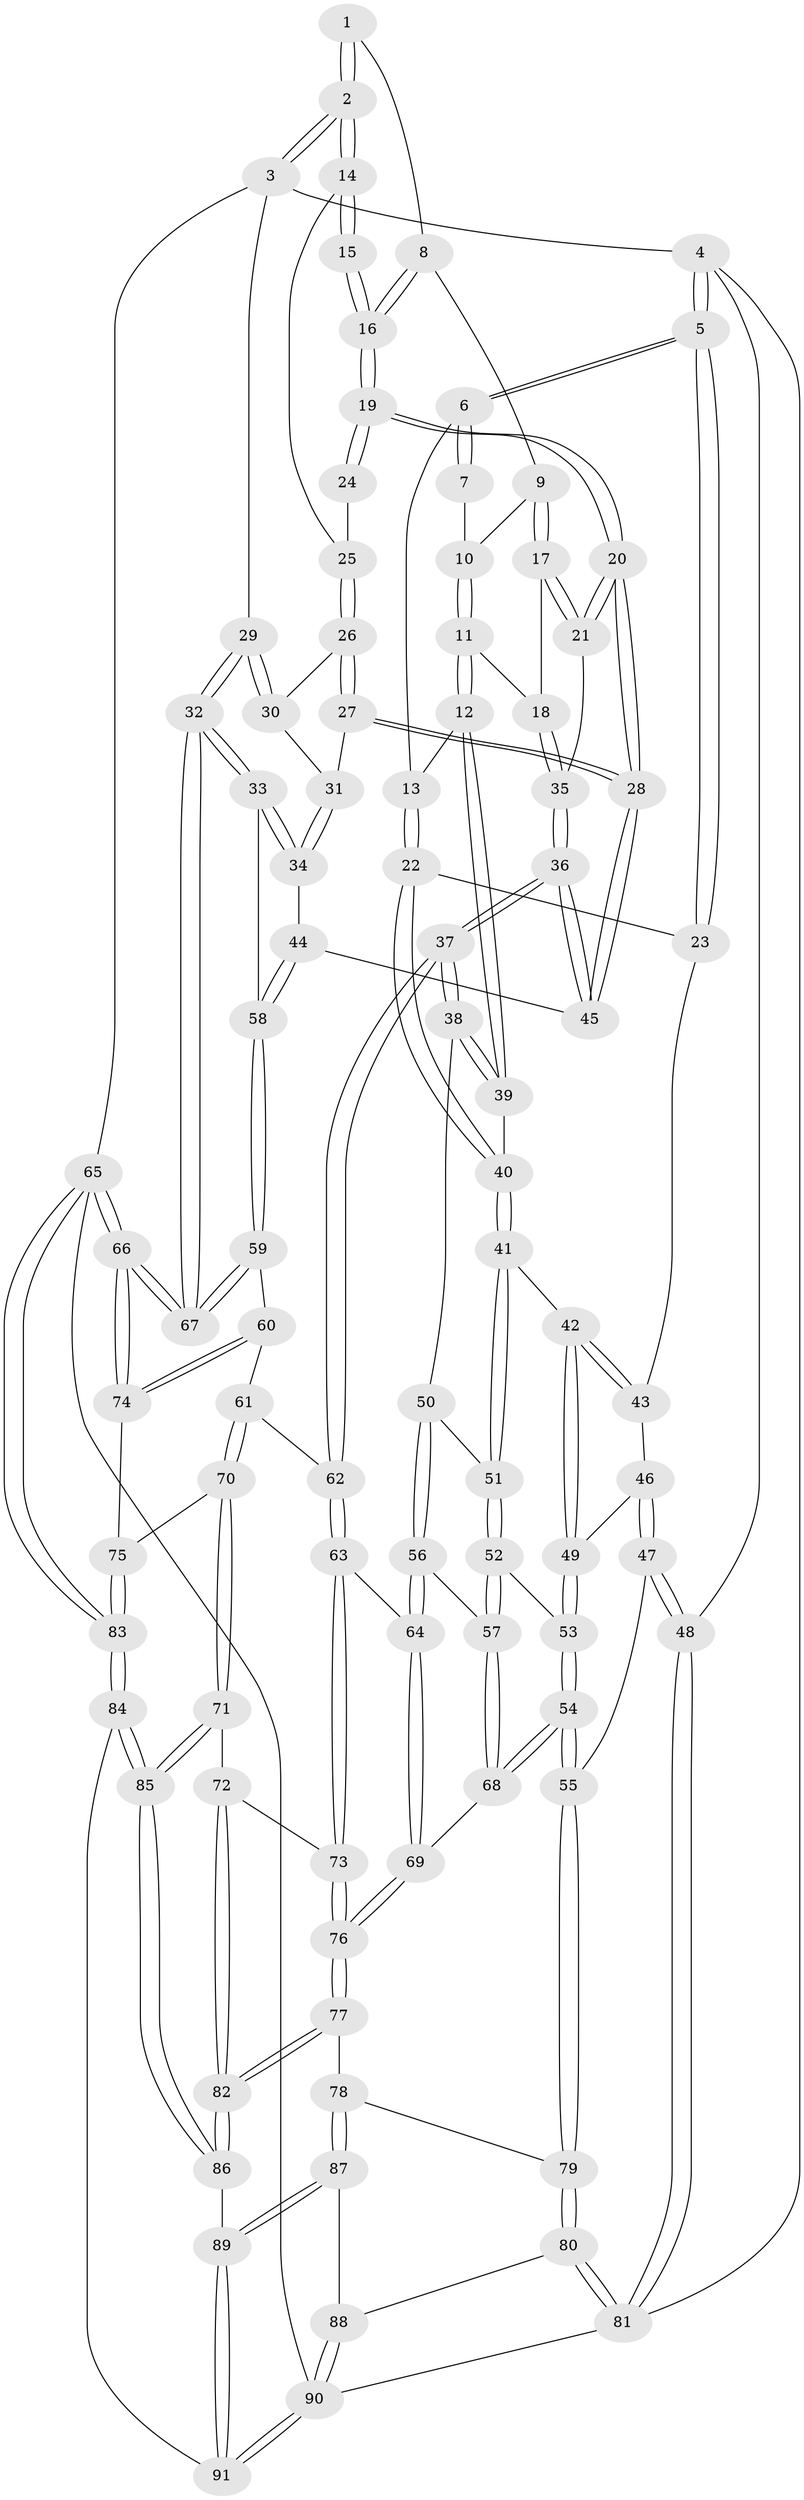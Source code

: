 // Generated by graph-tools (version 1.1) at 2025/02/03/09/25 05:02:05]
// undirected, 91 vertices, 224 edges
graph export_dot {
graph [start="1"]
  node [color=gray90,style=filled];
  1 [pos="+0.704267943898223+0"];
  2 [pos="+1+0"];
  3 [pos="+1+0"];
  4 [pos="+0+0"];
  5 [pos="+0+0"];
  6 [pos="+0.1849571644027176+0"];
  7 [pos="+0.38177824144152117+0"];
  8 [pos="+0.6984880993457724+0"];
  9 [pos="+0.6250113243235015+0.04870538252923447"];
  10 [pos="+0.4963961766985221+0.044751990591912066"];
  11 [pos="+0.49915486428638806+0.15911307797899568"];
  12 [pos="+0.4982485660990763+0.15944641091026007"];
  13 [pos="+0.3252112915427139+0.02124047889241506"];
  14 [pos="+1+0"];
  15 [pos="+0.8238059366833104+0.06182760845654252"];
  16 [pos="+0.7525968455812019+0.06678202424421513"];
  17 [pos="+0.605535937212844+0.09678888637982527"];
  18 [pos="+0.5205526611304274+0.16228480458220376"];
  19 [pos="+0.7759494218371261+0.20723958368572"];
  20 [pos="+0.7735608439203063+0.21969825608030452"];
  21 [pos="+0.7091420635750828+0.20250219581316764"];
  22 [pos="+0.34765811270801233+0.20115387273184038"];
  23 [pos="+0.15496867994343325+0.14270481075273891"];
  24 [pos="+0.9122536007009345+0.09409999462539385"];
  25 [pos="+0.9386499266810194+0.08015322730429499"];
  26 [pos="+0.9438394860463974+0.16446180059773954"];
  27 [pos="+0.8967765963680782+0.22515012459048925"];
  28 [pos="+0.7911771656790694+0.26932308968180085"];
  29 [pos="+1+0.18040751071775588"];
  30 [pos="+1+0.20142009446798698"];
  31 [pos="+0.9604380684544488+0.22963675757039756"];
  32 [pos="+1+0.311521822004403"];
  33 [pos="+1+0.31352792070876173"];
  34 [pos="+0.977437569777345+0.28804931881427315"];
  35 [pos="+0.5727053952911108+0.21490281960372115"];
  36 [pos="+0.5790592527610517+0.3881788267289167"];
  37 [pos="+0.5765802170221483+0.3914266375686434"];
  38 [pos="+0.5358449194497041+0.3750459957893668"];
  39 [pos="+0.3951491296895137+0.2525629835622295"];
  40 [pos="+0.38036343149334323+0.25413022623358045"];
  41 [pos="+0.3424402440661542+0.2924221720559614"];
  42 [pos="+0.32319803352032644+0.2925786374279553"];
  43 [pos="+0.19674585638072578+0.26641905453962755"];
  44 [pos="+0.8339387257736468+0.33815002720929005"];
  45 [pos="+0.7911587738318546+0.2717040721778158"];
  46 [pos="+0.17953248520533857+0.2931271592047813"];
  47 [pos="+0+0.5092661038677812"];
  48 [pos="+0+0.5083959018467396"];
  49 [pos="+0.22858688017319542+0.3743970650352439"];
  50 [pos="+0.41415090367438473+0.41482094850143053"];
  51 [pos="+0.34253807190031704+0.3465227146701585"];
  52 [pos="+0.29312052141556993+0.4511765337100081"];
  53 [pos="+0.22855255204809063+0.37464552108504445"];
  54 [pos="+0+0.5235547986968568"];
  55 [pos="+0+0.5215235703741363"];
  56 [pos="+0.388629533746447+0.5180904217838467"];
  57 [pos="+0.2918348528838875+0.4621952915035232"];
  58 [pos="+0.849969667761485+0.3844932859424765"];
  59 [pos="+0.8564505846757509+0.4392174089270296"];
  60 [pos="+0.7827011583683607+0.5518639795479512"];
  61 [pos="+0.6569165629895991+0.5479914391504289"];
  62 [pos="+0.590577441064015+0.5191591957673171"];
  63 [pos="+0.48806607308688427+0.5848513702481921"];
  64 [pos="+0.40251924383772447+0.5369210704144055"];
  65 [pos="+1+1"];
  66 [pos="+1+0.689036442994211"];
  67 [pos="+1+0.5443247863157519"];
  68 [pos="+0.12130209789065342+0.5563745590570887"];
  69 [pos="+0.22942236036832814+0.645122600500383"];
  70 [pos="+0.6506707494726919+0.7652765080000828"];
  71 [pos="+0.600846751069201+0.7999769810345734"];
  72 [pos="+0.5133642914502755+0.7600489526210966"];
  73 [pos="+0.46441261161671665+0.6853260095000037"];
  74 [pos="+0.8636296035954169+0.697527506936444"];
  75 [pos="+0.8232626205562213+0.7615711477575519"];
  76 [pos="+0.2864254821072477+0.7455545835189692"];
  77 [pos="+0.28393355169219175+0.7541969404228787"];
  78 [pos="+0.23661190245177555+0.8170554617661674"];
  79 [pos="+0.13363611080561688+0.8091504383202016"];
  80 [pos="+0.06818017222544537+0.8644451478031996"];
  81 [pos="+0+0.8404313062756823"];
  82 [pos="+0.4258977346979794+0.8917859273398998"];
  83 [pos="+0.8402603016844352+1"];
  84 [pos="+0.7570413157707604+1"];
  85 [pos="+0.6297763203024633+0.9755041087586379"];
  86 [pos="+0.4260425932171061+0.9191078881148579"];
  87 [pos="+0.2399525795910496+0.8823998020566122"];
  88 [pos="+0.1328094225968122+0.9811830642370918"];
  89 [pos="+0.35111800261255516+1"];
  90 [pos="+0.004980218869107093+1"];
  91 [pos="+0.3355731480876237+1"];
  1 -- 2;
  1 -- 2;
  1 -- 8;
  2 -- 3;
  2 -- 3;
  2 -- 14;
  2 -- 14;
  3 -- 4;
  3 -- 29;
  3 -- 65;
  4 -- 5;
  4 -- 5;
  4 -- 48;
  4 -- 81;
  5 -- 6;
  5 -- 6;
  5 -- 23;
  5 -- 23;
  6 -- 7;
  6 -- 7;
  6 -- 13;
  7 -- 10;
  8 -- 9;
  8 -- 16;
  8 -- 16;
  9 -- 10;
  9 -- 17;
  9 -- 17;
  10 -- 11;
  10 -- 11;
  11 -- 12;
  11 -- 12;
  11 -- 18;
  12 -- 13;
  12 -- 39;
  12 -- 39;
  13 -- 22;
  13 -- 22;
  14 -- 15;
  14 -- 15;
  14 -- 25;
  15 -- 16;
  15 -- 16;
  16 -- 19;
  16 -- 19;
  17 -- 18;
  17 -- 21;
  17 -- 21;
  18 -- 35;
  18 -- 35;
  19 -- 20;
  19 -- 20;
  19 -- 24;
  19 -- 24;
  20 -- 21;
  20 -- 21;
  20 -- 28;
  20 -- 28;
  21 -- 35;
  22 -- 23;
  22 -- 40;
  22 -- 40;
  23 -- 43;
  24 -- 25;
  25 -- 26;
  25 -- 26;
  26 -- 27;
  26 -- 27;
  26 -- 30;
  27 -- 28;
  27 -- 28;
  27 -- 31;
  28 -- 45;
  28 -- 45;
  29 -- 30;
  29 -- 30;
  29 -- 32;
  29 -- 32;
  30 -- 31;
  31 -- 34;
  31 -- 34;
  32 -- 33;
  32 -- 33;
  32 -- 67;
  32 -- 67;
  33 -- 34;
  33 -- 34;
  33 -- 58;
  34 -- 44;
  35 -- 36;
  35 -- 36;
  36 -- 37;
  36 -- 37;
  36 -- 45;
  36 -- 45;
  37 -- 38;
  37 -- 38;
  37 -- 62;
  37 -- 62;
  38 -- 39;
  38 -- 39;
  38 -- 50;
  39 -- 40;
  40 -- 41;
  40 -- 41;
  41 -- 42;
  41 -- 51;
  41 -- 51;
  42 -- 43;
  42 -- 43;
  42 -- 49;
  42 -- 49;
  43 -- 46;
  44 -- 45;
  44 -- 58;
  44 -- 58;
  46 -- 47;
  46 -- 47;
  46 -- 49;
  47 -- 48;
  47 -- 48;
  47 -- 55;
  48 -- 81;
  48 -- 81;
  49 -- 53;
  49 -- 53;
  50 -- 51;
  50 -- 56;
  50 -- 56;
  51 -- 52;
  51 -- 52;
  52 -- 53;
  52 -- 57;
  52 -- 57;
  53 -- 54;
  53 -- 54;
  54 -- 55;
  54 -- 55;
  54 -- 68;
  54 -- 68;
  55 -- 79;
  55 -- 79;
  56 -- 57;
  56 -- 64;
  56 -- 64;
  57 -- 68;
  57 -- 68;
  58 -- 59;
  58 -- 59;
  59 -- 60;
  59 -- 67;
  59 -- 67;
  60 -- 61;
  60 -- 74;
  60 -- 74;
  61 -- 62;
  61 -- 70;
  61 -- 70;
  62 -- 63;
  62 -- 63;
  63 -- 64;
  63 -- 73;
  63 -- 73;
  64 -- 69;
  64 -- 69;
  65 -- 66;
  65 -- 66;
  65 -- 83;
  65 -- 83;
  65 -- 90;
  66 -- 67;
  66 -- 67;
  66 -- 74;
  66 -- 74;
  68 -- 69;
  69 -- 76;
  69 -- 76;
  70 -- 71;
  70 -- 71;
  70 -- 75;
  71 -- 72;
  71 -- 85;
  71 -- 85;
  72 -- 73;
  72 -- 82;
  72 -- 82;
  73 -- 76;
  73 -- 76;
  74 -- 75;
  75 -- 83;
  75 -- 83;
  76 -- 77;
  76 -- 77;
  77 -- 78;
  77 -- 82;
  77 -- 82;
  78 -- 79;
  78 -- 87;
  78 -- 87;
  79 -- 80;
  79 -- 80;
  80 -- 81;
  80 -- 81;
  80 -- 88;
  81 -- 90;
  82 -- 86;
  82 -- 86;
  83 -- 84;
  83 -- 84;
  84 -- 85;
  84 -- 85;
  84 -- 91;
  85 -- 86;
  85 -- 86;
  86 -- 89;
  87 -- 88;
  87 -- 89;
  87 -- 89;
  88 -- 90;
  88 -- 90;
  89 -- 91;
  89 -- 91;
  90 -- 91;
  90 -- 91;
}
